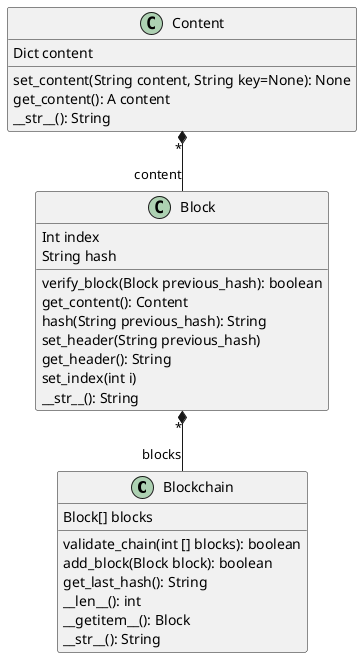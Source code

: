 @startuml

class Blockchain {
    Block[] blocks
    validate_chain(int [] blocks): boolean
    add_block(Block block): boolean
    get_last_hash(): String
    __len__(): int
    __getitem__(): Block
    __str__(): String
}

Block "*" *-- "blocks" Blockchain

class Block{
    Int index
    String hash
    verify_block(Block previous_hash): boolean
    get_content(): Content
    hash(String previous_hash): String
    set_header(String previous_hash)
    get_header(): String
    set_index(int i)
    __str__(): String
}

Content "*" *-- "content" Block

class Content{
    Dict content
    set_content(String content, String key=None): None
    get_content(): A content
    __str__(): String
}

@enduml